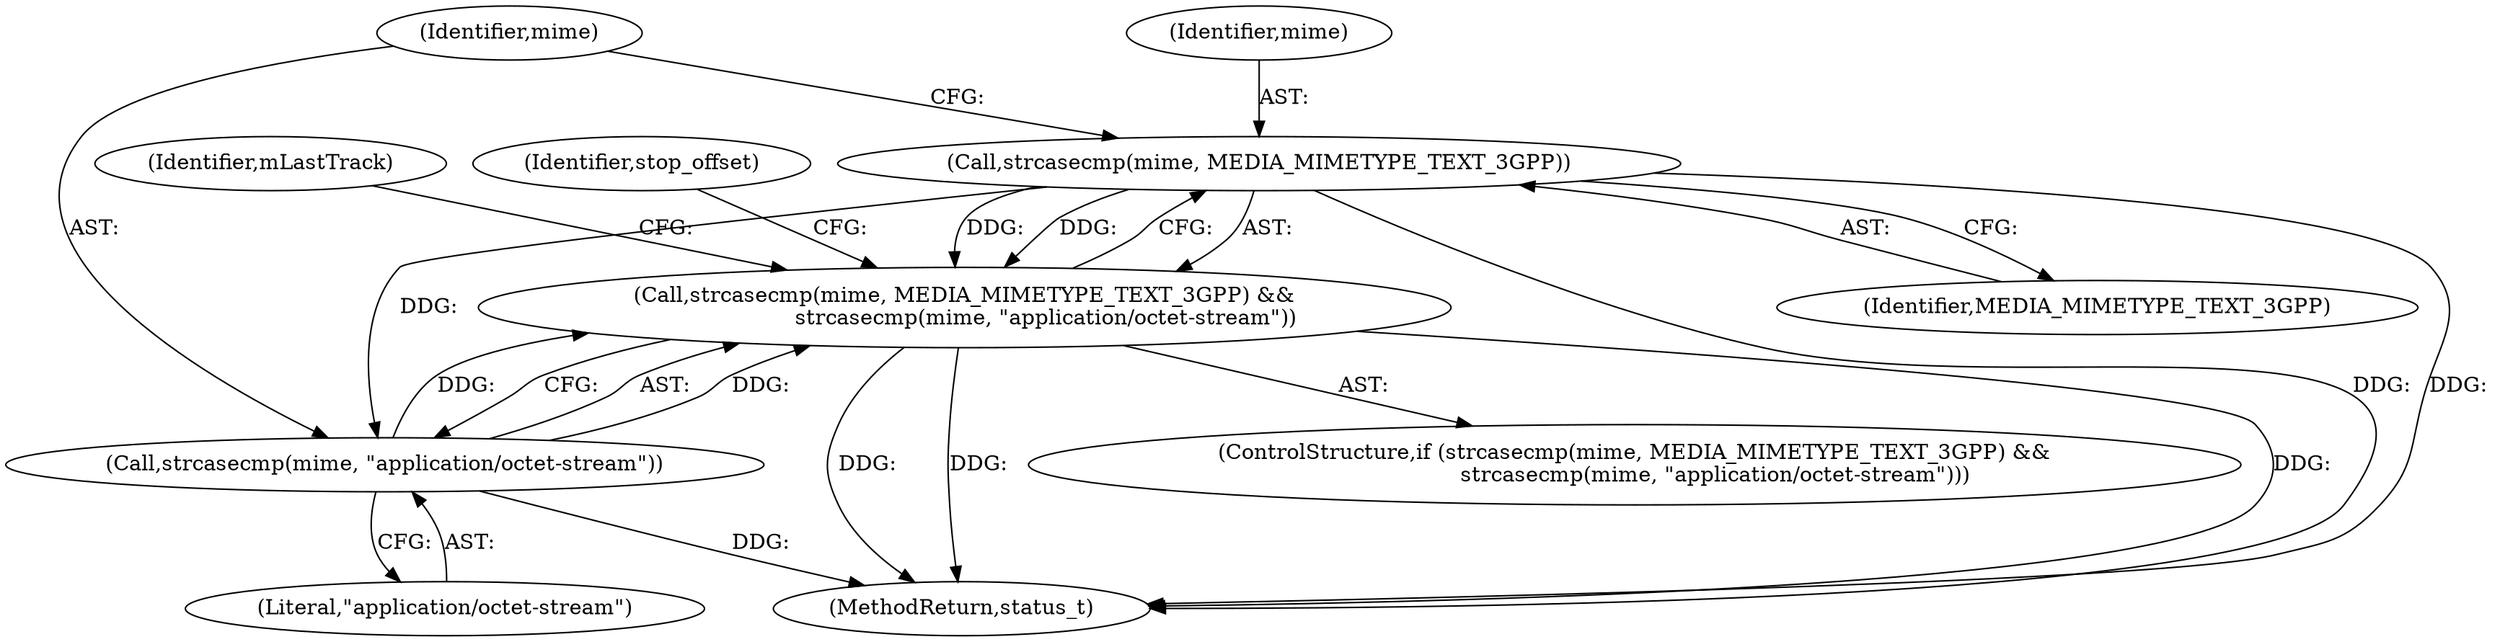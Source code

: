 digraph "0_Android_6fe85f7e15203e48df2cc3e8e1c4bc6ad49dc968@pointer" {
"1001425" [label="(Call,strcasecmp(mime, MEDIA_MIMETYPE_TEXT_3GPP))"];
"1001424" [label="(Call,strcasecmp(mime, MEDIA_MIMETYPE_TEXT_3GPP) &&\n                        strcasecmp(mime, \"application/octet-stream\"))"];
"1001428" [label="(Call,strcasecmp(mime, \"application/octet-stream\"))"];
"1001424" [label="(Call,strcasecmp(mime, MEDIA_MIMETYPE_TEXT_3GPP) &&\n                        strcasecmp(mime, \"application/octet-stream\"))"];
"1001429" [label="(Identifier,mime)"];
"1001434" [label="(Identifier,mLastTrack)"];
"1002927" [label="(MethodReturn,status_t)"];
"1001423" [label="(ControlStructure,if (strcasecmp(mime, MEDIA_MIMETYPE_TEXT_3GPP) &&\n                        strcasecmp(mime, \"application/octet-stream\")))"];
"1001425" [label="(Call,strcasecmp(mime, MEDIA_MIMETYPE_TEXT_3GPP))"];
"1001428" [label="(Call,strcasecmp(mime, \"application/octet-stream\"))"];
"1001427" [label="(Identifier,MEDIA_MIMETYPE_TEXT_3GPP)"];
"1001426" [label="(Identifier,mime)"];
"1001430" [label="(Literal,\"application/octet-stream\")"];
"1001444" [label="(Identifier,stop_offset)"];
"1001425" -> "1001424"  [label="AST: "];
"1001425" -> "1001427"  [label="CFG: "];
"1001426" -> "1001425"  [label="AST: "];
"1001427" -> "1001425"  [label="AST: "];
"1001429" -> "1001425"  [label="CFG: "];
"1001424" -> "1001425"  [label="CFG: "];
"1001425" -> "1002927"  [label="DDG: "];
"1001425" -> "1002927"  [label="DDG: "];
"1001425" -> "1001424"  [label="DDG: "];
"1001425" -> "1001424"  [label="DDG: "];
"1001425" -> "1001428"  [label="DDG: "];
"1001424" -> "1001423"  [label="AST: "];
"1001424" -> "1001428"  [label="CFG: "];
"1001428" -> "1001424"  [label="AST: "];
"1001434" -> "1001424"  [label="CFG: "];
"1001444" -> "1001424"  [label="CFG: "];
"1001424" -> "1002927"  [label="DDG: "];
"1001424" -> "1002927"  [label="DDG: "];
"1001424" -> "1002927"  [label="DDG: "];
"1001428" -> "1001424"  [label="DDG: "];
"1001428" -> "1001424"  [label="DDG: "];
"1001428" -> "1001430"  [label="CFG: "];
"1001429" -> "1001428"  [label="AST: "];
"1001430" -> "1001428"  [label="AST: "];
"1001428" -> "1002927"  [label="DDG: "];
}

